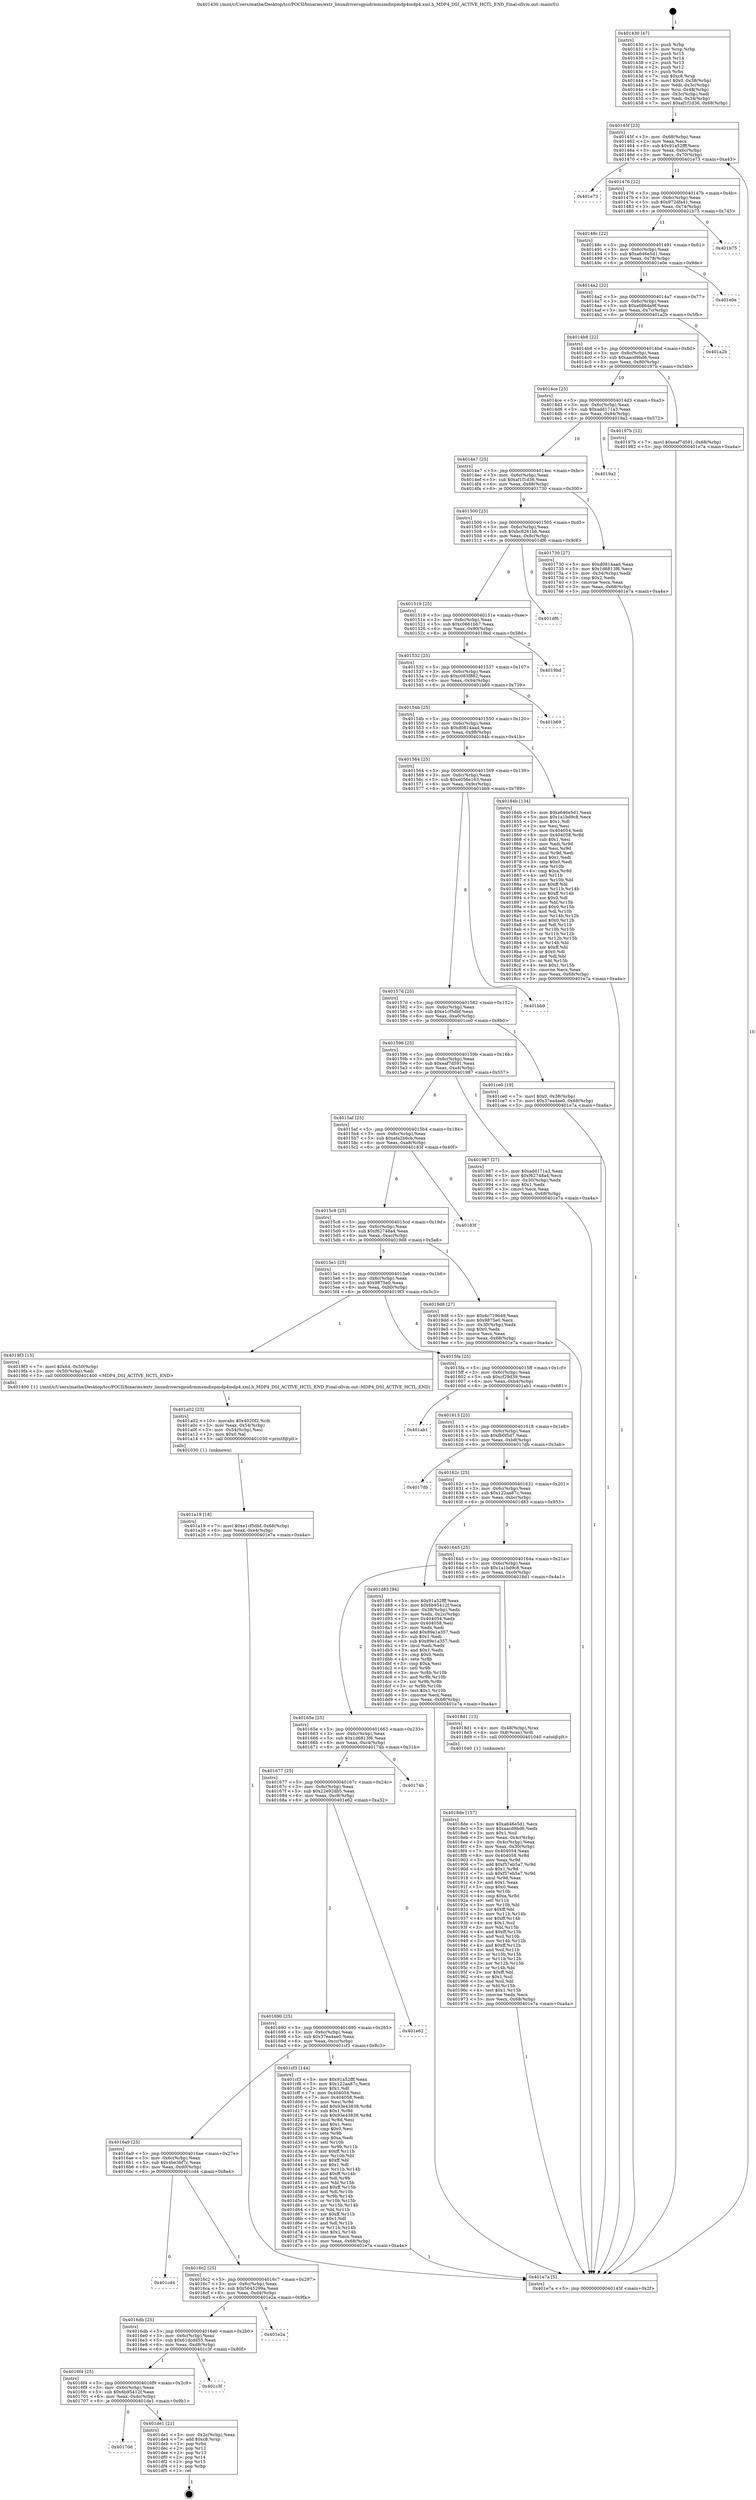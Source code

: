 digraph "0x401430" {
  label = "0x401430 (/mnt/c/Users/mathe/Desktop/tcc/POCII/binaries/extr_linuxdriversgpudrmmsmdispmdp4mdp4.xml.h_MDP4_DSI_ACTIVE_HCTL_END_Final-ollvm.out::main(0))"
  labelloc = "t"
  node[shape=record]

  Entry [label="",width=0.3,height=0.3,shape=circle,fillcolor=black,style=filled]
  "0x40145f" [label="{
     0x40145f [23]\l
     | [instrs]\l
     &nbsp;&nbsp;0x40145f \<+3\>: mov -0x68(%rbp),%eax\l
     &nbsp;&nbsp;0x401462 \<+2\>: mov %eax,%ecx\l
     &nbsp;&nbsp;0x401464 \<+6\>: sub $0x91a52fff,%ecx\l
     &nbsp;&nbsp;0x40146a \<+3\>: mov %eax,-0x6c(%rbp)\l
     &nbsp;&nbsp;0x40146d \<+3\>: mov %ecx,-0x70(%rbp)\l
     &nbsp;&nbsp;0x401470 \<+6\>: je 0000000000401e73 \<main+0xa43\>\l
  }"]
  "0x401e73" [label="{
     0x401e73\l
  }", style=dashed]
  "0x401476" [label="{
     0x401476 [22]\l
     | [instrs]\l
     &nbsp;&nbsp;0x401476 \<+5\>: jmp 000000000040147b \<main+0x4b\>\l
     &nbsp;&nbsp;0x40147b \<+3\>: mov -0x6c(%rbp),%eax\l
     &nbsp;&nbsp;0x40147e \<+5\>: sub $0x972dfa41,%eax\l
     &nbsp;&nbsp;0x401483 \<+3\>: mov %eax,-0x74(%rbp)\l
     &nbsp;&nbsp;0x401486 \<+6\>: je 0000000000401b75 \<main+0x745\>\l
  }"]
  Exit [label="",width=0.3,height=0.3,shape=circle,fillcolor=black,style=filled,peripheries=2]
  "0x401b75" [label="{
     0x401b75\l
  }", style=dashed]
  "0x40148c" [label="{
     0x40148c [22]\l
     | [instrs]\l
     &nbsp;&nbsp;0x40148c \<+5\>: jmp 0000000000401491 \<main+0x61\>\l
     &nbsp;&nbsp;0x401491 \<+3\>: mov -0x6c(%rbp),%eax\l
     &nbsp;&nbsp;0x401494 \<+5\>: sub $0xa646e5d1,%eax\l
     &nbsp;&nbsp;0x401499 \<+3\>: mov %eax,-0x78(%rbp)\l
     &nbsp;&nbsp;0x40149c \<+6\>: je 0000000000401e0e \<main+0x9de\>\l
  }"]
  "0x40170d" [label="{
     0x40170d\l
  }", style=dashed]
  "0x401e0e" [label="{
     0x401e0e\l
  }", style=dashed]
  "0x4014a2" [label="{
     0x4014a2 [22]\l
     | [instrs]\l
     &nbsp;&nbsp;0x4014a2 \<+5\>: jmp 00000000004014a7 \<main+0x77\>\l
     &nbsp;&nbsp;0x4014a7 \<+3\>: mov -0x6c(%rbp),%eax\l
     &nbsp;&nbsp;0x4014aa \<+5\>: sub $0xa686da9f,%eax\l
     &nbsp;&nbsp;0x4014af \<+3\>: mov %eax,-0x7c(%rbp)\l
     &nbsp;&nbsp;0x4014b2 \<+6\>: je 0000000000401a2b \<main+0x5fb\>\l
  }"]
  "0x401de1" [label="{
     0x401de1 [21]\l
     | [instrs]\l
     &nbsp;&nbsp;0x401de1 \<+3\>: mov -0x2c(%rbp),%eax\l
     &nbsp;&nbsp;0x401de4 \<+7\>: add $0xc8,%rsp\l
     &nbsp;&nbsp;0x401deb \<+1\>: pop %rbx\l
     &nbsp;&nbsp;0x401dec \<+2\>: pop %r12\l
     &nbsp;&nbsp;0x401dee \<+2\>: pop %r13\l
     &nbsp;&nbsp;0x401df0 \<+2\>: pop %r14\l
     &nbsp;&nbsp;0x401df2 \<+2\>: pop %r15\l
     &nbsp;&nbsp;0x401df4 \<+1\>: pop %rbp\l
     &nbsp;&nbsp;0x401df5 \<+1\>: ret\l
  }"]
  "0x401a2b" [label="{
     0x401a2b\l
  }", style=dashed]
  "0x4014b8" [label="{
     0x4014b8 [22]\l
     | [instrs]\l
     &nbsp;&nbsp;0x4014b8 \<+5\>: jmp 00000000004014bd \<main+0x8d\>\l
     &nbsp;&nbsp;0x4014bd \<+3\>: mov -0x6c(%rbp),%eax\l
     &nbsp;&nbsp;0x4014c0 \<+5\>: sub $0xaacd9bd6,%eax\l
     &nbsp;&nbsp;0x4014c5 \<+3\>: mov %eax,-0x80(%rbp)\l
     &nbsp;&nbsp;0x4014c8 \<+6\>: je 000000000040197b \<main+0x54b\>\l
  }"]
  "0x4016f4" [label="{
     0x4016f4 [25]\l
     | [instrs]\l
     &nbsp;&nbsp;0x4016f4 \<+5\>: jmp 00000000004016f9 \<main+0x2c9\>\l
     &nbsp;&nbsp;0x4016f9 \<+3\>: mov -0x6c(%rbp),%eax\l
     &nbsp;&nbsp;0x4016fc \<+5\>: sub $0x6b95412f,%eax\l
     &nbsp;&nbsp;0x401701 \<+6\>: mov %eax,-0xdc(%rbp)\l
     &nbsp;&nbsp;0x401707 \<+6\>: je 0000000000401de1 \<main+0x9b1\>\l
  }"]
  "0x40197b" [label="{
     0x40197b [12]\l
     | [instrs]\l
     &nbsp;&nbsp;0x40197b \<+7\>: movl $0xeaf7d591,-0x68(%rbp)\l
     &nbsp;&nbsp;0x401982 \<+5\>: jmp 0000000000401e7a \<main+0xa4a\>\l
  }"]
  "0x4014ce" [label="{
     0x4014ce [25]\l
     | [instrs]\l
     &nbsp;&nbsp;0x4014ce \<+5\>: jmp 00000000004014d3 \<main+0xa3\>\l
     &nbsp;&nbsp;0x4014d3 \<+3\>: mov -0x6c(%rbp),%eax\l
     &nbsp;&nbsp;0x4014d6 \<+5\>: sub $0xadd171a3,%eax\l
     &nbsp;&nbsp;0x4014db \<+6\>: mov %eax,-0x84(%rbp)\l
     &nbsp;&nbsp;0x4014e1 \<+6\>: je 00000000004019a2 \<main+0x572\>\l
  }"]
  "0x401c3f" [label="{
     0x401c3f\l
  }", style=dashed]
  "0x4019a2" [label="{
     0x4019a2\l
  }", style=dashed]
  "0x4014e7" [label="{
     0x4014e7 [25]\l
     | [instrs]\l
     &nbsp;&nbsp;0x4014e7 \<+5\>: jmp 00000000004014ec \<main+0xbc\>\l
     &nbsp;&nbsp;0x4014ec \<+3\>: mov -0x6c(%rbp),%eax\l
     &nbsp;&nbsp;0x4014ef \<+5\>: sub $0xaf1f1d36,%eax\l
     &nbsp;&nbsp;0x4014f4 \<+6\>: mov %eax,-0x88(%rbp)\l
     &nbsp;&nbsp;0x4014fa \<+6\>: je 0000000000401730 \<main+0x300\>\l
  }"]
  "0x4016db" [label="{
     0x4016db [25]\l
     | [instrs]\l
     &nbsp;&nbsp;0x4016db \<+5\>: jmp 00000000004016e0 \<main+0x2b0\>\l
     &nbsp;&nbsp;0x4016e0 \<+3\>: mov -0x6c(%rbp),%eax\l
     &nbsp;&nbsp;0x4016e3 \<+5\>: sub $0x61dcdd55,%eax\l
     &nbsp;&nbsp;0x4016e8 \<+6\>: mov %eax,-0xd8(%rbp)\l
     &nbsp;&nbsp;0x4016ee \<+6\>: je 0000000000401c3f \<main+0x80f\>\l
  }"]
  "0x401730" [label="{
     0x401730 [27]\l
     | [instrs]\l
     &nbsp;&nbsp;0x401730 \<+5\>: mov $0xd0814aad,%eax\l
     &nbsp;&nbsp;0x401735 \<+5\>: mov $0x1d6813f6,%ecx\l
     &nbsp;&nbsp;0x40173a \<+3\>: mov -0x34(%rbp),%edx\l
     &nbsp;&nbsp;0x40173d \<+3\>: cmp $0x2,%edx\l
     &nbsp;&nbsp;0x401740 \<+3\>: cmovne %ecx,%eax\l
     &nbsp;&nbsp;0x401743 \<+3\>: mov %eax,-0x68(%rbp)\l
     &nbsp;&nbsp;0x401746 \<+5\>: jmp 0000000000401e7a \<main+0xa4a\>\l
  }"]
  "0x401500" [label="{
     0x401500 [25]\l
     | [instrs]\l
     &nbsp;&nbsp;0x401500 \<+5\>: jmp 0000000000401505 \<main+0xd5\>\l
     &nbsp;&nbsp;0x401505 \<+3\>: mov -0x6c(%rbp),%eax\l
     &nbsp;&nbsp;0x401508 \<+5\>: sub $0xbc8261bb,%eax\l
     &nbsp;&nbsp;0x40150d \<+6\>: mov %eax,-0x8c(%rbp)\l
     &nbsp;&nbsp;0x401513 \<+6\>: je 0000000000401df6 \<main+0x9c6\>\l
  }"]
  "0x401e7a" [label="{
     0x401e7a [5]\l
     | [instrs]\l
     &nbsp;&nbsp;0x401e7a \<+5\>: jmp 000000000040145f \<main+0x2f\>\l
  }"]
  "0x401430" [label="{
     0x401430 [47]\l
     | [instrs]\l
     &nbsp;&nbsp;0x401430 \<+1\>: push %rbp\l
     &nbsp;&nbsp;0x401431 \<+3\>: mov %rsp,%rbp\l
     &nbsp;&nbsp;0x401434 \<+2\>: push %r15\l
     &nbsp;&nbsp;0x401436 \<+2\>: push %r14\l
     &nbsp;&nbsp;0x401438 \<+2\>: push %r13\l
     &nbsp;&nbsp;0x40143a \<+2\>: push %r12\l
     &nbsp;&nbsp;0x40143c \<+1\>: push %rbx\l
     &nbsp;&nbsp;0x40143d \<+7\>: sub $0xc8,%rsp\l
     &nbsp;&nbsp;0x401444 \<+7\>: movl $0x0,-0x38(%rbp)\l
     &nbsp;&nbsp;0x40144b \<+3\>: mov %edi,-0x3c(%rbp)\l
     &nbsp;&nbsp;0x40144e \<+4\>: mov %rsi,-0x48(%rbp)\l
     &nbsp;&nbsp;0x401452 \<+3\>: mov -0x3c(%rbp),%edi\l
     &nbsp;&nbsp;0x401455 \<+3\>: mov %edi,-0x34(%rbp)\l
     &nbsp;&nbsp;0x401458 \<+7\>: movl $0xaf1f1d36,-0x68(%rbp)\l
  }"]
  "0x401e2a" [label="{
     0x401e2a\l
  }", style=dashed]
  "0x401df6" [label="{
     0x401df6\l
  }", style=dashed]
  "0x401519" [label="{
     0x401519 [25]\l
     | [instrs]\l
     &nbsp;&nbsp;0x401519 \<+5\>: jmp 000000000040151e \<main+0xee\>\l
     &nbsp;&nbsp;0x40151e \<+3\>: mov -0x6c(%rbp),%eax\l
     &nbsp;&nbsp;0x401521 \<+5\>: sub $0xc0661bb7,%eax\l
     &nbsp;&nbsp;0x401526 \<+6\>: mov %eax,-0x90(%rbp)\l
     &nbsp;&nbsp;0x40152c \<+6\>: je 00000000004019bd \<main+0x58d\>\l
  }"]
  "0x4016c2" [label="{
     0x4016c2 [25]\l
     | [instrs]\l
     &nbsp;&nbsp;0x4016c2 \<+5\>: jmp 00000000004016c7 \<main+0x297\>\l
     &nbsp;&nbsp;0x4016c7 \<+3\>: mov -0x6c(%rbp),%eax\l
     &nbsp;&nbsp;0x4016ca \<+5\>: sub $0x5645299a,%eax\l
     &nbsp;&nbsp;0x4016cf \<+6\>: mov %eax,-0xd4(%rbp)\l
     &nbsp;&nbsp;0x4016d5 \<+6\>: je 0000000000401e2a \<main+0x9fa\>\l
  }"]
  "0x4019bd" [label="{
     0x4019bd\l
  }", style=dashed]
  "0x401532" [label="{
     0x401532 [25]\l
     | [instrs]\l
     &nbsp;&nbsp;0x401532 \<+5\>: jmp 0000000000401537 \<main+0x107\>\l
     &nbsp;&nbsp;0x401537 \<+3\>: mov -0x6c(%rbp),%eax\l
     &nbsp;&nbsp;0x40153a \<+5\>: sub $0xc083f882,%eax\l
     &nbsp;&nbsp;0x40153f \<+6\>: mov %eax,-0x94(%rbp)\l
     &nbsp;&nbsp;0x401545 \<+6\>: je 0000000000401b69 \<main+0x739\>\l
  }"]
  "0x401cd4" [label="{
     0x401cd4\l
  }", style=dashed]
  "0x401b69" [label="{
     0x401b69\l
  }", style=dashed]
  "0x40154b" [label="{
     0x40154b [25]\l
     | [instrs]\l
     &nbsp;&nbsp;0x40154b \<+5\>: jmp 0000000000401550 \<main+0x120\>\l
     &nbsp;&nbsp;0x401550 \<+3\>: mov -0x6c(%rbp),%eax\l
     &nbsp;&nbsp;0x401553 \<+5\>: sub $0xd0814aad,%eax\l
     &nbsp;&nbsp;0x401558 \<+6\>: mov %eax,-0x98(%rbp)\l
     &nbsp;&nbsp;0x40155e \<+6\>: je 000000000040184b \<main+0x41b\>\l
  }"]
  "0x4016a9" [label="{
     0x4016a9 [25]\l
     | [instrs]\l
     &nbsp;&nbsp;0x4016a9 \<+5\>: jmp 00000000004016ae \<main+0x27e\>\l
     &nbsp;&nbsp;0x4016ae \<+3\>: mov -0x6c(%rbp),%eax\l
     &nbsp;&nbsp;0x4016b1 \<+5\>: sub $0x4be3bf7c,%eax\l
     &nbsp;&nbsp;0x4016b6 \<+6\>: mov %eax,-0xd0(%rbp)\l
     &nbsp;&nbsp;0x4016bc \<+6\>: je 0000000000401cd4 \<main+0x8a4\>\l
  }"]
  "0x40184b" [label="{
     0x40184b [134]\l
     | [instrs]\l
     &nbsp;&nbsp;0x40184b \<+5\>: mov $0xa646e5d1,%eax\l
     &nbsp;&nbsp;0x401850 \<+5\>: mov $0x1a1bd9c8,%ecx\l
     &nbsp;&nbsp;0x401855 \<+2\>: mov $0x1,%dl\l
     &nbsp;&nbsp;0x401857 \<+2\>: xor %esi,%esi\l
     &nbsp;&nbsp;0x401859 \<+7\>: mov 0x404054,%edi\l
     &nbsp;&nbsp;0x401860 \<+8\>: mov 0x404058,%r8d\l
     &nbsp;&nbsp;0x401868 \<+3\>: sub $0x1,%esi\l
     &nbsp;&nbsp;0x40186b \<+3\>: mov %edi,%r9d\l
     &nbsp;&nbsp;0x40186e \<+3\>: add %esi,%r9d\l
     &nbsp;&nbsp;0x401871 \<+4\>: imul %r9d,%edi\l
     &nbsp;&nbsp;0x401875 \<+3\>: and $0x1,%edi\l
     &nbsp;&nbsp;0x401878 \<+3\>: cmp $0x0,%edi\l
     &nbsp;&nbsp;0x40187b \<+4\>: sete %r10b\l
     &nbsp;&nbsp;0x40187f \<+4\>: cmp $0xa,%r8d\l
     &nbsp;&nbsp;0x401883 \<+4\>: setl %r11b\l
     &nbsp;&nbsp;0x401887 \<+3\>: mov %r10b,%bl\l
     &nbsp;&nbsp;0x40188a \<+3\>: xor $0xff,%bl\l
     &nbsp;&nbsp;0x40188d \<+3\>: mov %r11b,%r14b\l
     &nbsp;&nbsp;0x401890 \<+4\>: xor $0xff,%r14b\l
     &nbsp;&nbsp;0x401894 \<+3\>: xor $0x0,%dl\l
     &nbsp;&nbsp;0x401897 \<+3\>: mov %bl,%r15b\l
     &nbsp;&nbsp;0x40189a \<+4\>: and $0x0,%r15b\l
     &nbsp;&nbsp;0x40189e \<+3\>: and %dl,%r10b\l
     &nbsp;&nbsp;0x4018a1 \<+3\>: mov %r14b,%r12b\l
     &nbsp;&nbsp;0x4018a4 \<+4\>: and $0x0,%r12b\l
     &nbsp;&nbsp;0x4018a8 \<+3\>: and %dl,%r11b\l
     &nbsp;&nbsp;0x4018ab \<+3\>: or %r10b,%r15b\l
     &nbsp;&nbsp;0x4018ae \<+3\>: or %r11b,%r12b\l
     &nbsp;&nbsp;0x4018b1 \<+3\>: xor %r12b,%r15b\l
     &nbsp;&nbsp;0x4018b4 \<+3\>: or %r14b,%bl\l
     &nbsp;&nbsp;0x4018b7 \<+3\>: xor $0xff,%bl\l
     &nbsp;&nbsp;0x4018ba \<+3\>: or $0x0,%dl\l
     &nbsp;&nbsp;0x4018bd \<+2\>: and %dl,%bl\l
     &nbsp;&nbsp;0x4018bf \<+3\>: or %bl,%r15b\l
     &nbsp;&nbsp;0x4018c2 \<+4\>: test $0x1,%r15b\l
     &nbsp;&nbsp;0x4018c6 \<+3\>: cmovne %ecx,%eax\l
     &nbsp;&nbsp;0x4018c9 \<+3\>: mov %eax,-0x68(%rbp)\l
     &nbsp;&nbsp;0x4018cc \<+5\>: jmp 0000000000401e7a \<main+0xa4a\>\l
  }"]
  "0x401564" [label="{
     0x401564 [25]\l
     | [instrs]\l
     &nbsp;&nbsp;0x401564 \<+5\>: jmp 0000000000401569 \<main+0x139\>\l
     &nbsp;&nbsp;0x401569 \<+3\>: mov -0x6c(%rbp),%eax\l
     &nbsp;&nbsp;0x40156c \<+5\>: sub $0xe056e163,%eax\l
     &nbsp;&nbsp;0x401571 \<+6\>: mov %eax,-0x9c(%rbp)\l
     &nbsp;&nbsp;0x401577 \<+6\>: je 0000000000401bb9 \<main+0x789\>\l
  }"]
  "0x401cf3" [label="{
     0x401cf3 [144]\l
     | [instrs]\l
     &nbsp;&nbsp;0x401cf3 \<+5\>: mov $0x91a52fff,%eax\l
     &nbsp;&nbsp;0x401cf8 \<+5\>: mov $0x122aa87c,%ecx\l
     &nbsp;&nbsp;0x401cfd \<+2\>: mov $0x1,%dl\l
     &nbsp;&nbsp;0x401cff \<+7\>: mov 0x404054,%esi\l
     &nbsp;&nbsp;0x401d06 \<+7\>: mov 0x404058,%edi\l
     &nbsp;&nbsp;0x401d0d \<+3\>: mov %esi,%r8d\l
     &nbsp;&nbsp;0x401d10 \<+7\>: add $0x93e43838,%r8d\l
     &nbsp;&nbsp;0x401d17 \<+4\>: sub $0x1,%r8d\l
     &nbsp;&nbsp;0x401d1b \<+7\>: sub $0x93e43838,%r8d\l
     &nbsp;&nbsp;0x401d22 \<+4\>: imul %r8d,%esi\l
     &nbsp;&nbsp;0x401d26 \<+3\>: and $0x1,%esi\l
     &nbsp;&nbsp;0x401d29 \<+3\>: cmp $0x0,%esi\l
     &nbsp;&nbsp;0x401d2c \<+4\>: sete %r9b\l
     &nbsp;&nbsp;0x401d30 \<+3\>: cmp $0xa,%edi\l
     &nbsp;&nbsp;0x401d33 \<+4\>: setl %r10b\l
     &nbsp;&nbsp;0x401d37 \<+3\>: mov %r9b,%r11b\l
     &nbsp;&nbsp;0x401d3a \<+4\>: xor $0xff,%r11b\l
     &nbsp;&nbsp;0x401d3e \<+3\>: mov %r10b,%bl\l
     &nbsp;&nbsp;0x401d41 \<+3\>: xor $0xff,%bl\l
     &nbsp;&nbsp;0x401d44 \<+3\>: xor $0x1,%dl\l
     &nbsp;&nbsp;0x401d47 \<+3\>: mov %r11b,%r14b\l
     &nbsp;&nbsp;0x401d4a \<+4\>: and $0xff,%r14b\l
     &nbsp;&nbsp;0x401d4e \<+3\>: and %dl,%r9b\l
     &nbsp;&nbsp;0x401d51 \<+3\>: mov %bl,%r15b\l
     &nbsp;&nbsp;0x401d54 \<+4\>: and $0xff,%r15b\l
     &nbsp;&nbsp;0x401d58 \<+3\>: and %dl,%r10b\l
     &nbsp;&nbsp;0x401d5b \<+3\>: or %r9b,%r14b\l
     &nbsp;&nbsp;0x401d5e \<+3\>: or %r10b,%r15b\l
     &nbsp;&nbsp;0x401d61 \<+3\>: xor %r15b,%r14b\l
     &nbsp;&nbsp;0x401d64 \<+3\>: or %bl,%r11b\l
     &nbsp;&nbsp;0x401d67 \<+4\>: xor $0xff,%r11b\l
     &nbsp;&nbsp;0x401d6b \<+3\>: or $0x1,%dl\l
     &nbsp;&nbsp;0x401d6e \<+3\>: and %dl,%r11b\l
     &nbsp;&nbsp;0x401d71 \<+3\>: or %r11b,%r14b\l
     &nbsp;&nbsp;0x401d74 \<+4\>: test $0x1,%r14b\l
     &nbsp;&nbsp;0x401d78 \<+3\>: cmovne %ecx,%eax\l
     &nbsp;&nbsp;0x401d7b \<+3\>: mov %eax,-0x68(%rbp)\l
     &nbsp;&nbsp;0x401d7e \<+5\>: jmp 0000000000401e7a \<main+0xa4a\>\l
  }"]
  "0x401bb9" [label="{
     0x401bb9\l
  }", style=dashed]
  "0x40157d" [label="{
     0x40157d [25]\l
     | [instrs]\l
     &nbsp;&nbsp;0x40157d \<+5\>: jmp 0000000000401582 \<main+0x152\>\l
     &nbsp;&nbsp;0x401582 \<+3\>: mov -0x6c(%rbp),%eax\l
     &nbsp;&nbsp;0x401585 \<+5\>: sub $0xe1cf5dbf,%eax\l
     &nbsp;&nbsp;0x40158a \<+6\>: mov %eax,-0xa0(%rbp)\l
     &nbsp;&nbsp;0x401590 \<+6\>: je 0000000000401ce0 \<main+0x8b0\>\l
  }"]
  "0x401690" [label="{
     0x401690 [25]\l
     | [instrs]\l
     &nbsp;&nbsp;0x401690 \<+5\>: jmp 0000000000401695 \<main+0x265\>\l
     &nbsp;&nbsp;0x401695 \<+3\>: mov -0x6c(%rbp),%eax\l
     &nbsp;&nbsp;0x401698 \<+5\>: sub $0x37ea4ae0,%eax\l
     &nbsp;&nbsp;0x40169d \<+6\>: mov %eax,-0xcc(%rbp)\l
     &nbsp;&nbsp;0x4016a3 \<+6\>: je 0000000000401cf3 \<main+0x8c3\>\l
  }"]
  "0x401ce0" [label="{
     0x401ce0 [19]\l
     | [instrs]\l
     &nbsp;&nbsp;0x401ce0 \<+7\>: movl $0x0,-0x38(%rbp)\l
     &nbsp;&nbsp;0x401ce7 \<+7\>: movl $0x37ea4ae0,-0x68(%rbp)\l
     &nbsp;&nbsp;0x401cee \<+5\>: jmp 0000000000401e7a \<main+0xa4a\>\l
  }"]
  "0x401596" [label="{
     0x401596 [25]\l
     | [instrs]\l
     &nbsp;&nbsp;0x401596 \<+5\>: jmp 000000000040159b \<main+0x16b\>\l
     &nbsp;&nbsp;0x40159b \<+3\>: mov -0x6c(%rbp),%eax\l
     &nbsp;&nbsp;0x40159e \<+5\>: sub $0xeaf7d591,%eax\l
     &nbsp;&nbsp;0x4015a3 \<+6\>: mov %eax,-0xa4(%rbp)\l
     &nbsp;&nbsp;0x4015a9 \<+6\>: je 0000000000401987 \<main+0x557\>\l
  }"]
  "0x401e62" [label="{
     0x401e62\l
  }", style=dashed]
  "0x401987" [label="{
     0x401987 [27]\l
     | [instrs]\l
     &nbsp;&nbsp;0x401987 \<+5\>: mov $0xadd171a3,%eax\l
     &nbsp;&nbsp;0x40198c \<+5\>: mov $0xf62748a4,%ecx\l
     &nbsp;&nbsp;0x401991 \<+3\>: mov -0x30(%rbp),%edx\l
     &nbsp;&nbsp;0x401994 \<+3\>: cmp $0x1,%edx\l
     &nbsp;&nbsp;0x401997 \<+3\>: cmovl %ecx,%eax\l
     &nbsp;&nbsp;0x40199a \<+3\>: mov %eax,-0x68(%rbp)\l
     &nbsp;&nbsp;0x40199d \<+5\>: jmp 0000000000401e7a \<main+0xa4a\>\l
  }"]
  "0x4015af" [label="{
     0x4015af [25]\l
     | [instrs]\l
     &nbsp;&nbsp;0x4015af \<+5\>: jmp 00000000004015b4 \<main+0x184\>\l
     &nbsp;&nbsp;0x4015b4 \<+3\>: mov -0x6c(%rbp),%eax\l
     &nbsp;&nbsp;0x4015b7 \<+5\>: sub $0xefa2b6cb,%eax\l
     &nbsp;&nbsp;0x4015bc \<+6\>: mov %eax,-0xa8(%rbp)\l
     &nbsp;&nbsp;0x4015c2 \<+6\>: je 000000000040183f \<main+0x40f\>\l
  }"]
  "0x401677" [label="{
     0x401677 [25]\l
     | [instrs]\l
     &nbsp;&nbsp;0x401677 \<+5\>: jmp 000000000040167c \<main+0x24c\>\l
     &nbsp;&nbsp;0x40167c \<+3\>: mov -0x6c(%rbp),%eax\l
     &nbsp;&nbsp;0x40167f \<+5\>: sub $0x22e92db5,%eax\l
     &nbsp;&nbsp;0x401684 \<+6\>: mov %eax,-0xc8(%rbp)\l
     &nbsp;&nbsp;0x40168a \<+6\>: je 0000000000401e62 \<main+0xa32\>\l
  }"]
  "0x40183f" [label="{
     0x40183f\l
  }", style=dashed]
  "0x4015c8" [label="{
     0x4015c8 [25]\l
     | [instrs]\l
     &nbsp;&nbsp;0x4015c8 \<+5\>: jmp 00000000004015cd \<main+0x19d\>\l
     &nbsp;&nbsp;0x4015cd \<+3\>: mov -0x6c(%rbp),%eax\l
     &nbsp;&nbsp;0x4015d0 \<+5\>: sub $0xf62748a4,%eax\l
     &nbsp;&nbsp;0x4015d5 \<+6\>: mov %eax,-0xac(%rbp)\l
     &nbsp;&nbsp;0x4015db \<+6\>: je 00000000004019d8 \<main+0x5a8\>\l
  }"]
  "0x40174b" [label="{
     0x40174b\l
  }", style=dashed]
  "0x4019d8" [label="{
     0x4019d8 [27]\l
     | [instrs]\l
     &nbsp;&nbsp;0x4019d8 \<+5\>: mov $0x6c719649,%eax\l
     &nbsp;&nbsp;0x4019dd \<+5\>: mov $0x9875e0,%ecx\l
     &nbsp;&nbsp;0x4019e2 \<+3\>: mov -0x30(%rbp),%edx\l
     &nbsp;&nbsp;0x4019e5 \<+3\>: cmp $0x0,%edx\l
     &nbsp;&nbsp;0x4019e8 \<+3\>: cmove %ecx,%eax\l
     &nbsp;&nbsp;0x4019eb \<+3\>: mov %eax,-0x68(%rbp)\l
     &nbsp;&nbsp;0x4019ee \<+5\>: jmp 0000000000401e7a \<main+0xa4a\>\l
  }"]
  "0x4015e1" [label="{
     0x4015e1 [25]\l
     | [instrs]\l
     &nbsp;&nbsp;0x4015e1 \<+5\>: jmp 00000000004015e6 \<main+0x1b6\>\l
     &nbsp;&nbsp;0x4015e6 \<+3\>: mov -0x6c(%rbp),%eax\l
     &nbsp;&nbsp;0x4015e9 \<+5\>: sub $0x9875e0,%eax\l
     &nbsp;&nbsp;0x4015ee \<+6\>: mov %eax,-0xb0(%rbp)\l
     &nbsp;&nbsp;0x4015f4 \<+6\>: je 00000000004019f3 \<main+0x5c3\>\l
  }"]
  "0x401a19" [label="{
     0x401a19 [18]\l
     | [instrs]\l
     &nbsp;&nbsp;0x401a19 \<+7\>: movl $0xe1cf5dbf,-0x68(%rbp)\l
     &nbsp;&nbsp;0x401a20 \<+6\>: mov %eax,-0xe4(%rbp)\l
     &nbsp;&nbsp;0x401a26 \<+5\>: jmp 0000000000401e7a \<main+0xa4a\>\l
  }"]
  "0x4019f3" [label="{
     0x4019f3 [15]\l
     | [instrs]\l
     &nbsp;&nbsp;0x4019f3 \<+7\>: movl $0x64,-0x50(%rbp)\l
     &nbsp;&nbsp;0x4019fa \<+3\>: mov -0x50(%rbp),%edi\l
     &nbsp;&nbsp;0x4019fd \<+5\>: call 0000000000401400 \<MDP4_DSI_ACTIVE_HCTL_END\>\l
     | [calls]\l
     &nbsp;&nbsp;0x401400 \{1\} (/mnt/c/Users/mathe/Desktop/tcc/POCII/binaries/extr_linuxdriversgpudrmmsmdispmdp4mdp4.xml.h_MDP4_DSI_ACTIVE_HCTL_END_Final-ollvm.out::MDP4_DSI_ACTIVE_HCTL_END)\l
  }"]
  "0x4015fa" [label="{
     0x4015fa [25]\l
     | [instrs]\l
     &nbsp;&nbsp;0x4015fa \<+5\>: jmp 00000000004015ff \<main+0x1cf\>\l
     &nbsp;&nbsp;0x4015ff \<+3\>: mov -0x6c(%rbp),%eax\l
     &nbsp;&nbsp;0x401602 \<+5\>: sub $0xcf29d39,%eax\l
     &nbsp;&nbsp;0x401607 \<+6\>: mov %eax,-0xb4(%rbp)\l
     &nbsp;&nbsp;0x40160d \<+6\>: je 0000000000401ab1 \<main+0x681\>\l
  }"]
  "0x401a02" [label="{
     0x401a02 [23]\l
     | [instrs]\l
     &nbsp;&nbsp;0x401a02 \<+10\>: movabs $0x4020f2,%rdi\l
     &nbsp;&nbsp;0x401a0c \<+3\>: mov %eax,-0x54(%rbp)\l
     &nbsp;&nbsp;0x401a0f \<+3\>: mov -0x54(%rbp),%esi\l
     &nbsp;&nbsp;0x401a12 \<+2\>: mov $0x0,%al\l
     &nbsp;&nbsp;0x401a14 \<+5\>: call 0000000000401030 \<printf@plt\>\l
     | [calls]\l
     &nbsp;&nbsp;0x401030 \{1\} (unknown)\l
  }"]
  "0x401ab1" [label="{
     0x401ab1\l
  }", style=dashed]
  "0x401613" [label="{
     0x401613 [25]\l
     | [instrs]\l
     &nbsp;&nbsp;0x401613 \<+5\>: jmp 0000000000401618 \<main+0x1e8\>\l
     &nbsp;&nbsp;0x401618 \<+3\>: mov -0x6c(%rbp),%eax\l
     &nbsp;&nbsp;0x40161b \<+5\>: sub $0xfb0f5d7,%eax\l
     &nbsp;&nbsp;0x401620 \<+6\>: mov %eax,-0xb8(%rbp)\l
     &nbsp;&nbsp;0x401626 \<+6\>: je 00000000004017db \<main+0x3ab\>\l
  }"]
  "0x4018de" [label="{
     0x4018de [157]\l
     | [instrs]\l
     &nbsp;&nbsp;0x4018de \<+5\>: mov $0xa646e5d1,%ecx\l
     &nbsp;&nbsp;0x4018e3 \<+5\>: mov $0xaacd9bd6,%edx\l
     &nbsp;&nbsp;0x4018e8 \<+3\>: mov $0x1,%sil\l
     &nbsp;&nbsp;0x4018eb \<+3\>: mov %eax,-0x4c(%rbp)\l
     &nbsp;&nbsp;0x4018ee \<+3\>: mov -0x4c(%rbp),%eax\l
     &nbsp;&nbsp;0x4018f1 \<+3\>: mov %eax,-0x30(%rbp)\l
     &nbsp;&nbsp;0x4018f4 \<+7\>: mov 0x404054,%eax\l
     &nbsp;&nbsp;0x4018fb \<+8\>: mov 0x404058,%r8d\l
     &nbsp;&nbsp;0x401903 \<+3\>: mov %eax,%r9d\l
     &nbsp;&nbsp;0x401906 \<+7\>: add $0xf57eb5a7,%r9d\l
     &nbsp;&nbsp;0x40190d \<+4\>: sub $0x1,%r9d\l
     &nbsp;&nbsp;0x401911 \<+7\>: sub $0xf57eb5a7,%r9d\l
     &nbsp;&nbsp;0x401918 \<+4\>: imul %r9d,%eax\l
     &nbsp;&nbsp;0x40191c \<+3\>: and $0x1,%eax\l
     &nbsp;&nbsp;0x40191f \<+3\>: cmp $0x0,%eax\l
     &nbsp;&nbsp;0x401922 \<+4\>: sete %r10b\l
     &nbsp;&nbsp;0x401926 \<+4\>: cmp $0xa,%r8d\l
     &nbsp;&nbsp;0x40192a \<+4\>: setl %r11b\l
     &nbsp;&nbsp;0x40192e \<+3\>: mov %r10b,%bl\l
     &nbsp;&nbsp;0x401931 \<+3\>: xor $0xff,%bl\l
     &nbsp;&nbsp;0x401934 \<+3\>: mov %r11b,%r14b\l
     &nbsp;&nbsp;0x401937 \<+4\>: xor $0xff,%r14b\l
     &nbsp;&nbsp;0x40193b \<+4\>: xor $0x1,%sil\l
     &nbsp;&nbsp;0x40193f \<+3\>: mov %bl,%r15b\l
     &nbsp;&nbsp;0x401942 \<+4\>: and $0xff,%r15b\l
     &nbsp;&nbsp;0x401946 \<+3\>: and %sil,%r10b\l
     &nbsp;&nbsp;0x401949 \<+3\>: mov %r14b,%r12b\l
     &nbsp;&nbsp;0x40194c \<+4\>: and $0xff,%r12b\l
     &nbsp;&nbsp;0x401950 \<+3\>: and %sil,%r11b\l
     &nbsp;&nbsp;0x401953 \<+3\>: or %r10b,%r15b\l
     &nbsp;&nbsp;0x401956 \<+3\>: or %r11b,%r12b\l
     &nbsp;&nbsp;0x401959 \<+3\>: xor %r12b,%r15b\l
     &nbsp;&nbsp;0x40195c \<+3\>: or %r14b,%bl\l
     &nbsp;&nbsp;0x40195f \<+3\>: xor $0xff,%bl\l
     &nbsp;&nbsp;0x401962 \<+4\>: or $0x1,%sil\l
     &nbsp;&nbsp;0x401966 \<+3\>: and %sil,%bl\l
     &nbsp;&nbsp;0x401969 \<+3\>: or %bl,%r15b\l
     &nbsp;&nbsp;0x40196c \<+4\>: test $0x1,%r15b\l
     &nbsp;&nbsp;0x401970 \<+3\>: cmovne %edx,%ecx\l
     &nbsp;&nbsp;0x401973 \<+3\>: mov %ecx,-0x68(%rbp)\l
     &nbsp;&nbsp;0x401976 \<+5\>: jmp 0000000000401e7a \<main+0xa4a\>\l
  }"]
  "0x4017db" [label="{
     0x4017db\l
  }", style=dashed]
  "0x40162c" [label="{
     0x40162c [25]\l
     | [instrs]\l
     &nbsp;&nbsp;0x40162c \<+5\>: jmp 0000000000401631 \<main+0x201\>\l
     &nbsp;&nbsp;0x401631 \<+3\>: mov -0x6c(%rbp),%eax\l
     &nbsp;&nbsp;0x401634 \<+5\>: sub $0x122aa87c,%eax\l
     &nbsp;&nbsp;0x401639 \<+6\>: mov %eax,-0xbc(%rbp)\l
     &nbsp;&nbsp;0x40163f \<+6\>: je 0000000000401d83 \<main+0x953\>\l
  }"]
  "0x40165e" [label="{
     0x40165e [25]\l
     | [instrs]\l
     &nbsp;&nbsp;0x40165e \<+5\>: jmp 0000000000401663 \<main+0x233\>\l
     &nbsp;&nbsp;0x401663 \<+3\>: mov -0x6c(%rbp),%eax\l
     &nbsp;&nbsp;0x401666 \<+5\>: sub $0x1d6813f6,%eax\l
     &nbsp;&nbsp;0x40166b \<+6\>: mov %eax,-0xc4(%rbp)\l
     &nbsp;&nbsp;0x401671 \<+6\>: je 000000000040174b \<main+0x31b\>\l
  }"]
  "0x401d83" [label="{
     0x401d83 [94]\l
     | [instrs]\l
     &nbsp;&nbsp;0x401d83 \<+5\>: mov $0x91a52fff,%eax\l
     &nbsp;&nbsp;0x401d88 \<+5\>: mov $0x6b95412f,%ecx\l
     &nbsp;&nbsp;0x401d8d \<+3\>: mov -0x38(%rbp),%edx\l
     &nbsp;&nbsp;0x401d90 \<+3\>: mov %edx,-0x2c(%rbp)\l
     &nbsp;&nbsp;0x401d93 \<+7\>: mov 0x404054,%edx\l
     &nbsp;&nbsp;0x401d9a \<+7\>: mov 0x404058,%esi\l
     &nbsp;&nbsp;0x401da1 \<+2\>: mov %edx,%edi\l
     &nbsp;&nbsp;0x401da3 \<+6\>: add $0x89e1a357,%edi\l
     &nbsp;&nbsp;0x401da9 \<+3\>: sub $0x1,%edi\l
     &nbsp;&nbsp;0x401dac \<+6\>: sub $0x89e1a357,%edi\l
     &nbsp;&nbsp;0x401db2 \<+3\>: imul %edi,%edx\l
     &nbsp;&nbsp;0x401db5 \<+3\>: and $0x1,%edx\l
     &nbsp;&nbsp;0x401db8 \<+3\>: cmp $0x0,%edx\l
     &nbsp;&nbsp;0x401dbb \<+4\>: sete %r8b\l
     &nbsp;&nbsp;0x401dbf \<+3\>: cmp $0xa,%esi\l
     &nbsp;&nbsp;0x401dc2 \<+4\>: setl %r9b\l
     &nbsp;&nbsp;0x401dc6 \<+3\>: mov %r8b,%r10b\l
     &nbsp;&nbsp;0x401dc9 \<+3\>: and %r9b,%r10b\l
     &nbsp;&nbsp;0x401dcc \<+3\>: xor %r9b,%r8b\l
     &nbsp;&nbsp;0x401dcf \<+3\>: or %r8b,%r10b\l
     &nbsp;&nbsp;0x401dd2 \<+4\>: test $0x1,%r10b\l
     &nbsp;&nbsp;0x401dd6 \<+3\>: cmovne %ecx,%eax\l
     &nbsp;&nbsp;0x401dd9 \<+3\>: mov %eax,-0x68(%rbp)\l
     &nbsp;&nbsp;0x401ddc \<+5\>: jmp 0000000000401e7a \<main+0xa4a\>\l
  }"]
  "0x401645" [label="{
     0x401645 [25]\l
     | [instrs]\l
     &nbsp;&nbsp;0x401645 \<+5\>: jmp 000000000040164a \<main+0x21a\>\l
     &nbsp;&nbsp;0x40164a \<+3\>: mov -0x6c(%rbp),%eax\l
     &nbsp;&nbsp;0x40164d \<+5\>: sub $0x1a1bd9c8,%eax\l
     &nbsp;&nbsp;0x401652 \<+6\>: mov %eax,-0xc0(%rbp)\l
     &nbsp;&nbsp;0x401658 \<+6\>: je 00000000004018d1 \<main+0x4a1\>\l
  }"]
  "0x4018d1" [label="{
     0x4018d1 [13]\l
     | [instrs]\l
     &nbsp;&nbsp;0x4018d1 \<+4\>: mov -0x48(%rbp),%rax\l
     &nbsp;&nbsp;0x4018d5 \<+4\>: mov 0x8(%rax),%rdi\l
     &nbsp;&nbsp;0x4018d9 \<+5\>: call 0000000000401040 \<atoi@plt\>\l
     | [calls]\l
     &nbsp;&nbsp;0x401040 \{1\} (unknown)\l
  }"]
  Entry -> "0x401430" [label=" 1"]
  "0x40145f" -> "0x401e73" [label=" 0"]
  "0x40145f" -> "0x401476" [label=" 11"]
  "0x401de1" -> Exit [label=" 1"]
  "0x401476" -> "0x401b75" [label=" 0"]
  "0x401476" -> "0x40148c" [label=" 11"]
  "0x4016f4" -> "0x40170d" [label=" 0"]
  "0x40148c" -> "0x401e0e" [label=" 0"]
  "0x40148c" -> "0x4014a2" [label=" 11"]
  "0x4016f4" -> "0x401de1" [label=" 1"]
  "0x4014a2" -> "0x401a2b" [label=" 0"]
  "0x4014a2" -> "0x4014b8" [label=" 11"]
  "0x4016db" -> "0x4016f4" [label=" 1"]
  "0x4014b8" -> "0x40197b" [label=" 1"]
  "0x4014b8" -> "0x4014ce" [label=" 10"]
  "0x4016db" -> "0x401c3f" [label=" 0"]
  "0x4014ce" -> "0x4019a2" [label=" 0"]
  "0x4014ce" -> "0x4014e7" [label=" 10"]
  "0x4016c2" -> "0x4016db" [label=" 1"]
  "0x4014e7" -> "0x401730" [label=" 1"]
  "0x4014e7" -> "0x401500" [label=" 9"]
  "0x401730" -> "0x401e7a" [label=" 1"]
  "0x401430" -> "0x40145f" [label=" 1"]
  "0x401e7a" -> "0x40145f" [label=" 10"]
  "0x4016c2" -> "0x401e2a" [label=" 0"]
  "0x401500" -> "0x401df6" [label=" 0"]
  "0x401500" -> "0x401519" [label=" 9"]
  "0x4016a9" -> "0x4016c2" [label=" 1"]
  "0x401519" -> "0x4019bd" [label=" 0"]
  "0x401519" -> "0x401532" [label=" 9"]
  "0x4016a9" -> "0x401cd4" [label=" 0"]
  "0x401532" -> "0x401b69" [label=" 0"]
  "0x401532" -> "0x40154b" [label=" 9"]
  "0x401d83" -> "0x401e7a" [label=" 1"]
  "0x40154b" -> "0x40184b" [label=" 1"]
  "0x40154b" -> "0x401564" [label=" 8"]
  "0x40184b" -> "0x401e7a" [label=" 1"]
  "0x401cf3" -> "0x401e7a" [label=" 1"]
  "0x401564" -> "0x401bb9" [label=" 0"]
  "0x401564" -> "0x40157d" [label=" 8"]
  "0x401690" -> "0x4016a9" [label=" 1"]
  "0x40157d" -> "0x401ce0" [label=" 1"]
  "0x40157d" -> "0x401596" [label=" 7"]
  "0x401690" -> "0x401cf3" [label=" 1"]
  "0x401596" -> "0x401987" [label=" 1"]
  "0x401596" -> "0x4015af" [label=" 6"]
  "0x401677" -> "0x401690" [label=" 2"]
  "0x4015af" -> "0x40183f" [label=" 0"]
  "0x4015af" -> "0x4015c8" [label=" 6"]
  "0x401677" -> "0x401e62" [label=" 0"]
  "0x4015c8" -> "0x4019d8" [label=" 1"]
  "0x4015c8" -> "0x4015e1" [label=" 5"]
  "0x40165e" -> "0x401677" [label=" 2"]
  "0x4015e1" -> "0x4019f3" [label=" 1"]
  "0x4015e1" -> "0x4015fa" [label=" 4"]
  "0x40165e" -> "0x40174b" [label=" 0"]
  "0x4015fa" -> "0x401ab1" [label=" 0"]
  "0x4015fa" -> "0x401613" [label=" 4"]
  "0x401ce0" -> "0x401e7a" [label=" 1"]
  "0x401613" -> "0x4017db" [label=" 0"]
  "0x401613" -> "0x40162c" [label=" 4"]
  "0x401a19" -> "0x401e7a" [label=" 1"]
  "0x40162c" -> "0x401d83" [label=" 1"]
  "0x40162c" -> "0x401645" [label=" 3"]
  "0x401a02" -> "0x401a19" [label=" 1"]
  "0x401645" -> "0x4018d1" [label=" 1"]
  "0x401645" -> "0x40165e" [label=" 2"]
  "0x4018d1" -> "0x4018de" [label=" 1"]
  "0x4018de" -> "0x401e7a" [label=" 1"]
  "0x40197b" -> "0x401e7a" [label=" 1"]
  "0x401987" -> "0x401e7a" [label=" 1"]
  "0x4019d8" -> "0x401e7a" [label=" 1"]
  "0x4019f3" -> "0x401a02" [label=" 1"]
}
